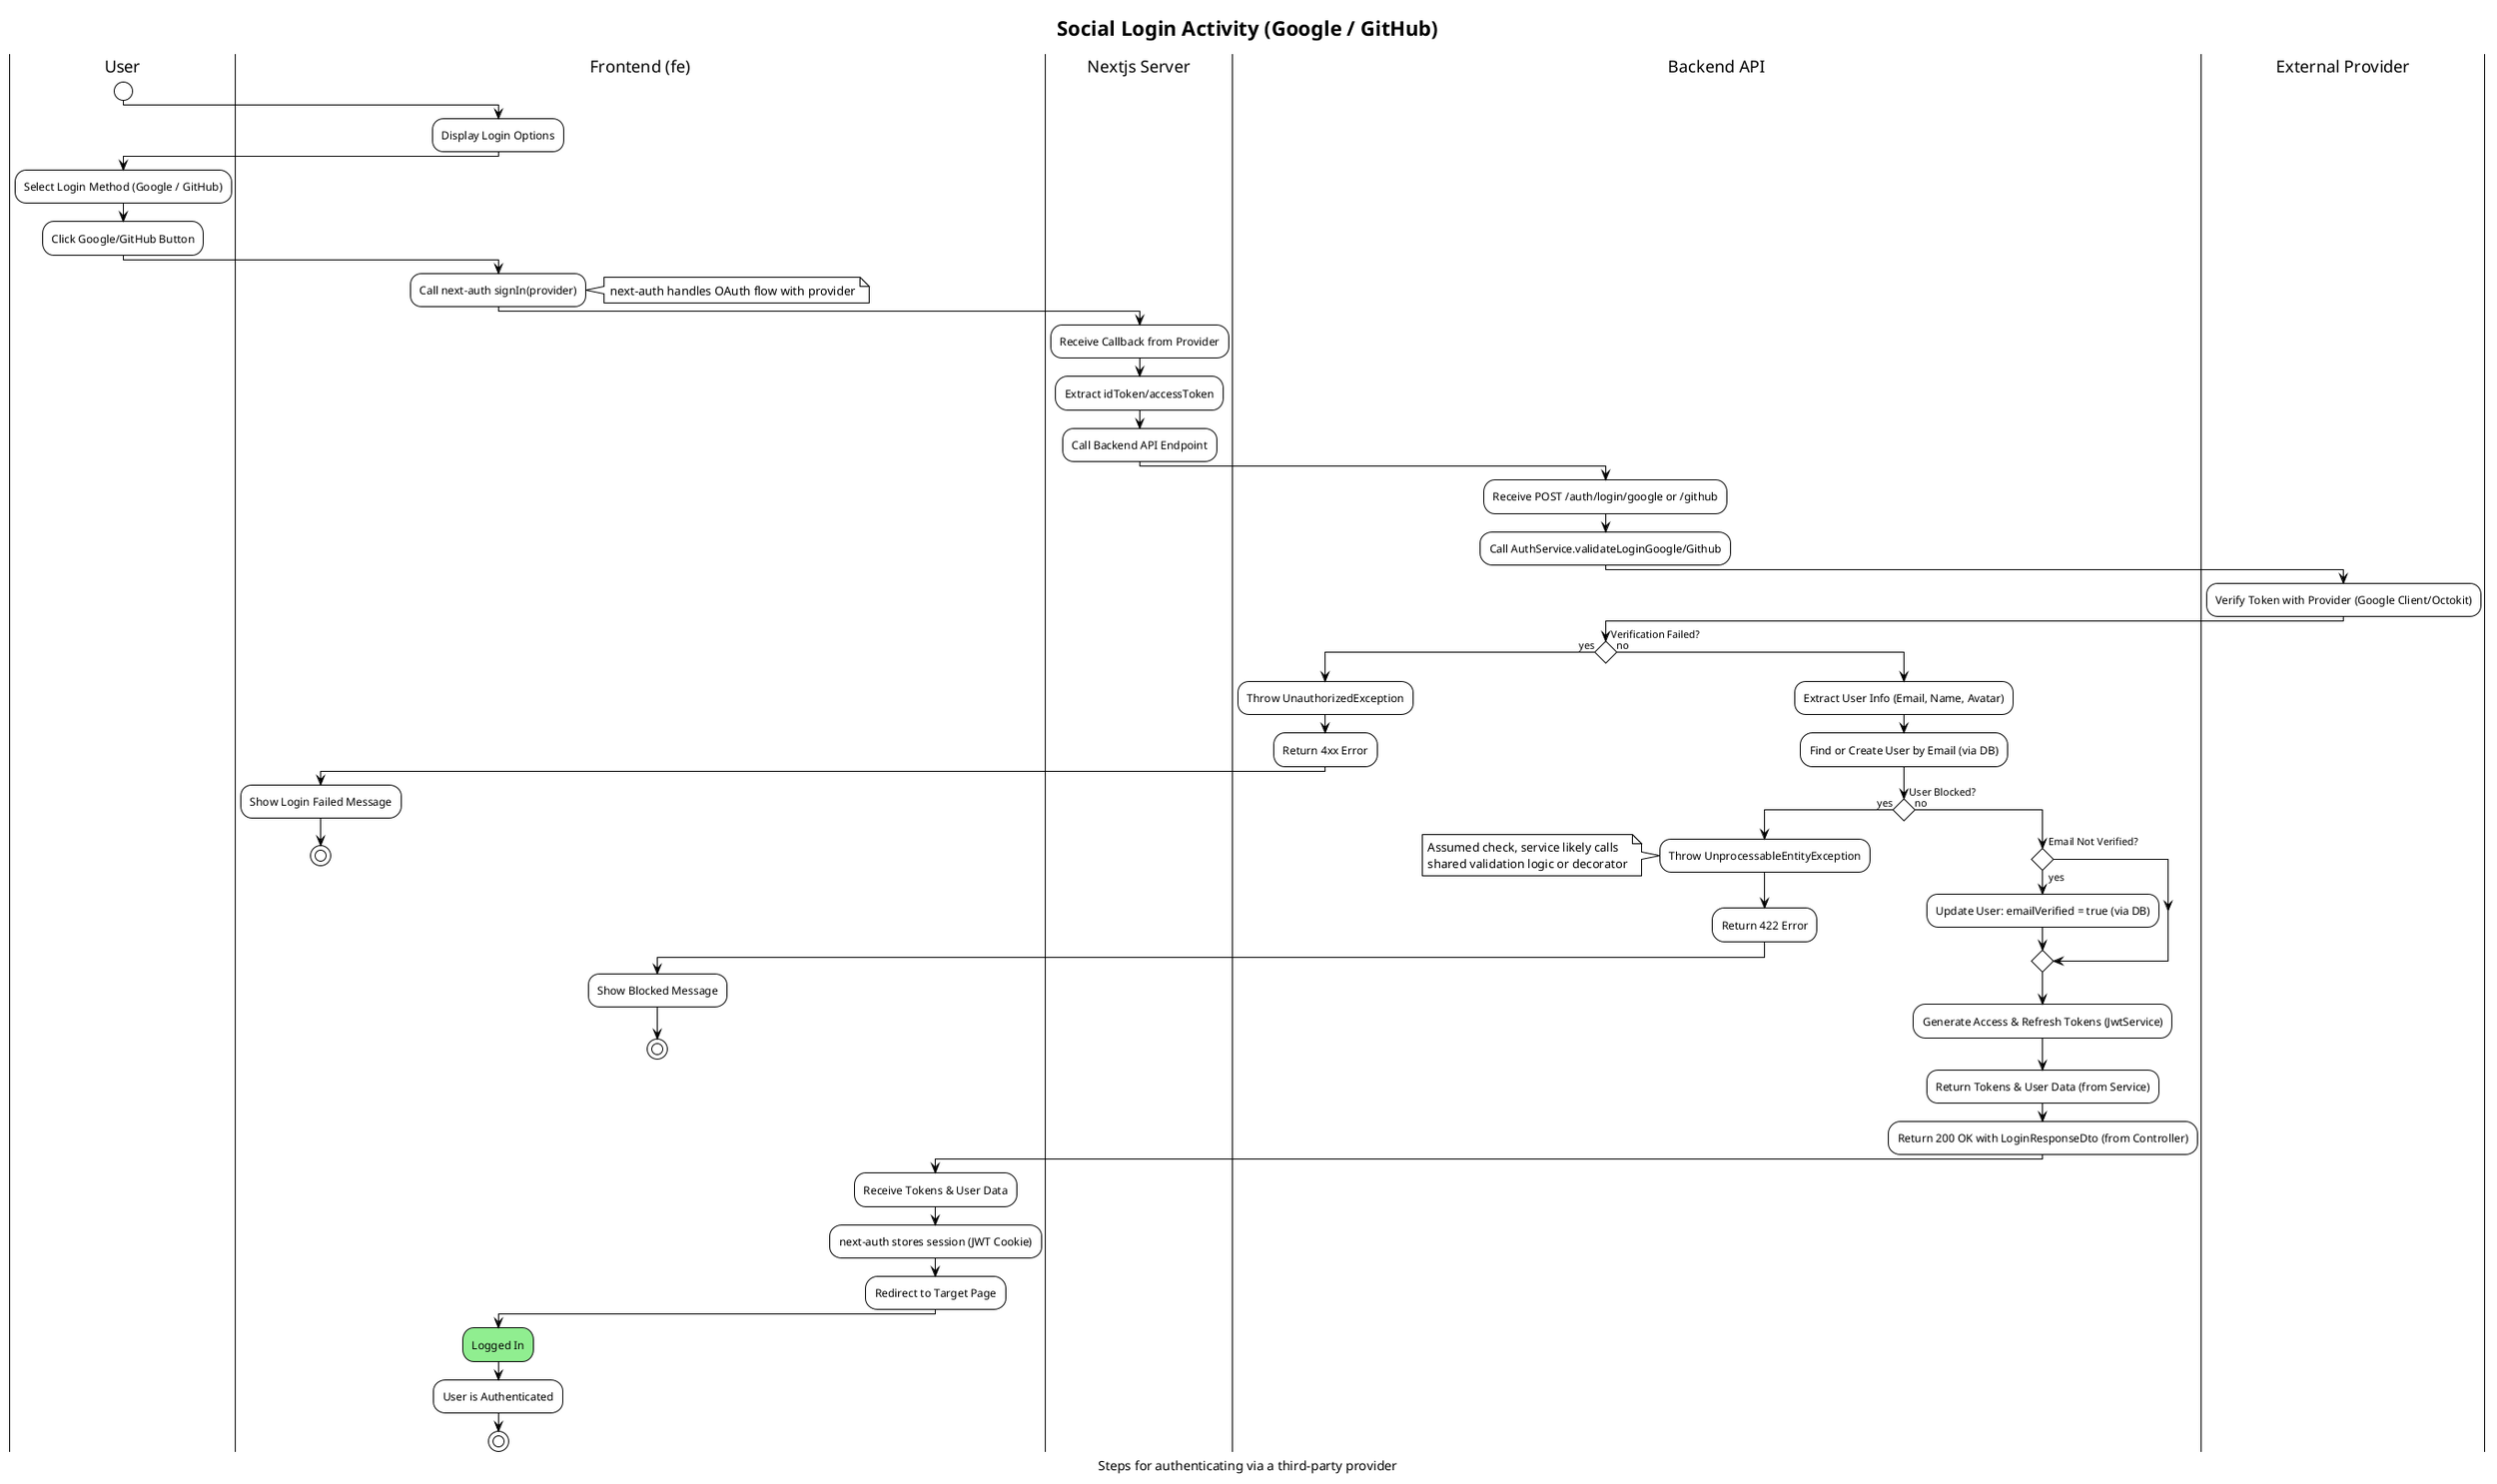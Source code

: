 @startuml Auth Social Login Activity Diagram
!theme plain

skinparam ConditionStyle diamond

title Social Login Activity (Google / GitHub)
caption Steps for authenticating via a third-party provider

|User|
start

|Frontend (fe)|
:Display Login Options;

|User|
:Select Login Method (Google / GitHub);
:Click Google/GitHub Button;

|Frontend (fe)|
:Call next-auth signIn(provider);
note right: next-auth handles OAuth flow with provider

|Nextjs Server|
:Receive Callback from Provider;
:Extract idToken/accessToken;
:Call Backend API Endpoint;

|Backend API|
:Receive POST /auth/login/google or /github;
:Call AuthService.validateLoginGoogle/Github;
|External Provider|
:Verify Token with Provider (Google Client/Octokit);
|Backend API|
if (Verification Failed?) then (yes)
    :Throw UnauthorizedException;
    :Return 4xx Error;
    |Frontend (fe)|
    :Show Login Failed Message;
    stop
else (no)
    |Backend API|
    :Extract User Info (Email, Name, Avatar);
    :Find or Create User by Email (via DB);
    if (User Blocked?) then (yes)
        :Throw UnprocessableEntityException;
        note left: Assumed check, service likely calls\nshared validation logic or decorator
        :Return 422 Error;
        |Frontend (fe)|
        :Show Blocked Message;
        stop
    else (no)
        |Backend API|
        if (Email Not Verified?) then (yes)
        :Update User: emailVerified = true (via DB);
        endif
        :Generate Access & Refresh Tokens (JwtService);
        :Return Tokens & User Data (from Service);
        :Return 200 OK with LoginResponseDto (from Controller);
        |Frontend (fe)|
        :Receive Tokens & User Data;
        :next-auth stores session (JWT Cookie);
        :Redirect to Target Page;
        -> Logged In;
    endif
endif

#lightgreen:Logged In;
|Frontend (fe)|
:User is Authenticated;

stop
@enduml
